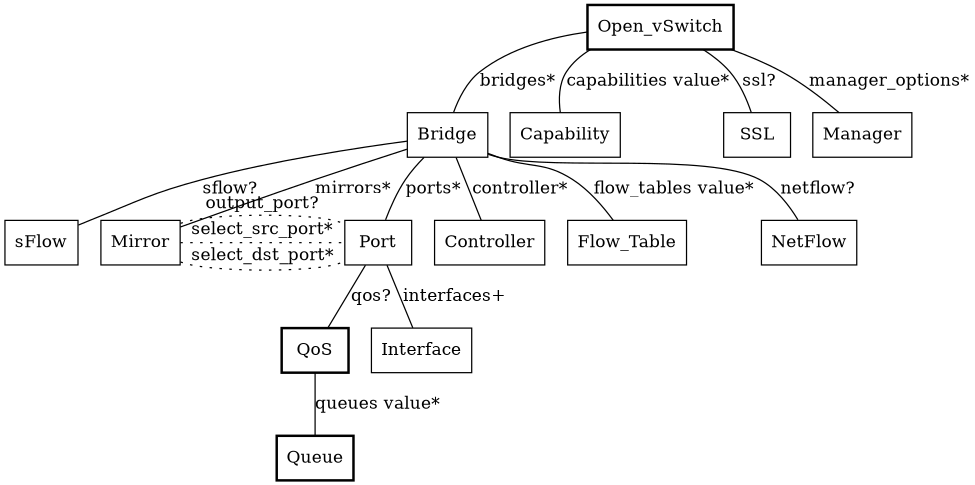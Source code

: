 digraph Open_vSwitch {
	size="6.5,4";
	margin="0";
	node [shape=box];
	edge [dir=none, arrowhead=none, arrowtail=none];
	Bridge [];
	Bridge -> sFlow [label="sflow?"];
	Bridge -> Mirror [label="mirrors*"];
	Bridge -> Port [label="ports*"];
	Bridge -> Controller [label="controller*"];
	Bridge -> Flow_Table [label="flow_tables value*"];
	Bridge -> NetFlow [label="netflow?"];
	QoS [style=bold];
	QoS -> Queue [label="queues value*"];
	sFlow [];
	Open_vSwitch [style=bold];
	Open_vSwitch -> Bridge [label="bridges*"];
	Open_vSwitch -> Capability [label="capabilities value*"];
	Open_vSwitch -> SSL [label="ssl?"];
	Open_vSwitch -> Manager [label="manager_options*"];
	Controller [];
	Flow_Table [];
	Queue [style=bold];
	SSL [];
	Manager [];
	Capability [];
	Mirror [];
	Mirror -> Port [style=dotted, constraint=false, label="select_src_port*"];
	Mirror -> Port [style=dotted, constraint=false, label="output_port?"];
	Mirror -> Port [style=dotted, constraint=false, label="select_dst_port*"];
	Interface [];
	NetFlow [];
	Port [];
	Port -> QoS [label="qos?"];
	Port -> Interface [label="interfaces+"];
}
